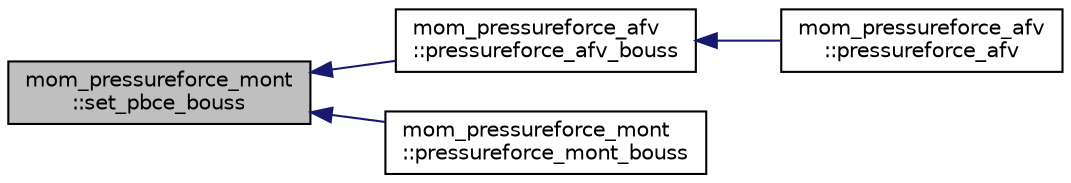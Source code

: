 digraph "mom_pressureforce_mont::set_pbce_bouss"
{
 // INTERACTIVE_SVG=YES
  edge [fontname="Helvetica",fontsize="10",labelfontname="Helvetica",labelfontsize="10"];
  node [fontname="Helvetica",fontsize="10",shape=record];
  rankdir="LR";
  Node26 [label="mom_pressureforce_mont\l::set_pbce_bouss",height=0.2,width=0.4,color="black", fillcolor="grey75", style="filled", fontcolor="black"];
  Node26 -> Node27 [dir="back",color="midnightblue",fontsize="10",style="solid",fontname="Helvetica"];
  Node27 [label="mom_pressureforce_afv\l::pressureforce_afv_bouss",height=0.2,width=0.4,color="black", fillcolor="white", style="filled",URL="$namespacemom__pressureforce__afv.html#a2b38fa4956dd9305ec682fcc64ae32ea",tooltip="Boussinesq analytically-integrated finite volume form of pressure gradient. "];
  Node27 -> Node28 [dir="back",color="midnightblue",fontsize="10",style="solid",fontname="Helvetica"];
  Node28 [label="mom_pressureforce_afv\l::pressureforce_afv",height=0.2,width=0.4,color="black", fillcolor="white", style="filled",URL="$namespacemom__pressureforce__afv.html#aa3fa5f17809b17fc1c065fb5ba6a11dc",tooltip="Thin interface between the model and the Boussinesq and non-Boussinesq pressure force routines..."];
  Node26 -> Node29 [dir="back",color="midnightblue",fontsize="10",style="solid",fontname="Helvetica"];
  Node29 [label="mom_pressureforce_mont\l::pressureforce_mont_bouss",height=0.2,width=0.4,color="black", fillcolor="white", style="filled",URL="$namespacemom__pressureforce__mont.html#a15f395ec4b0c1bbc6f87af689f0de944",tooltip="Boussinesq Montgomery-potential form of pressure gradient. "];
}
